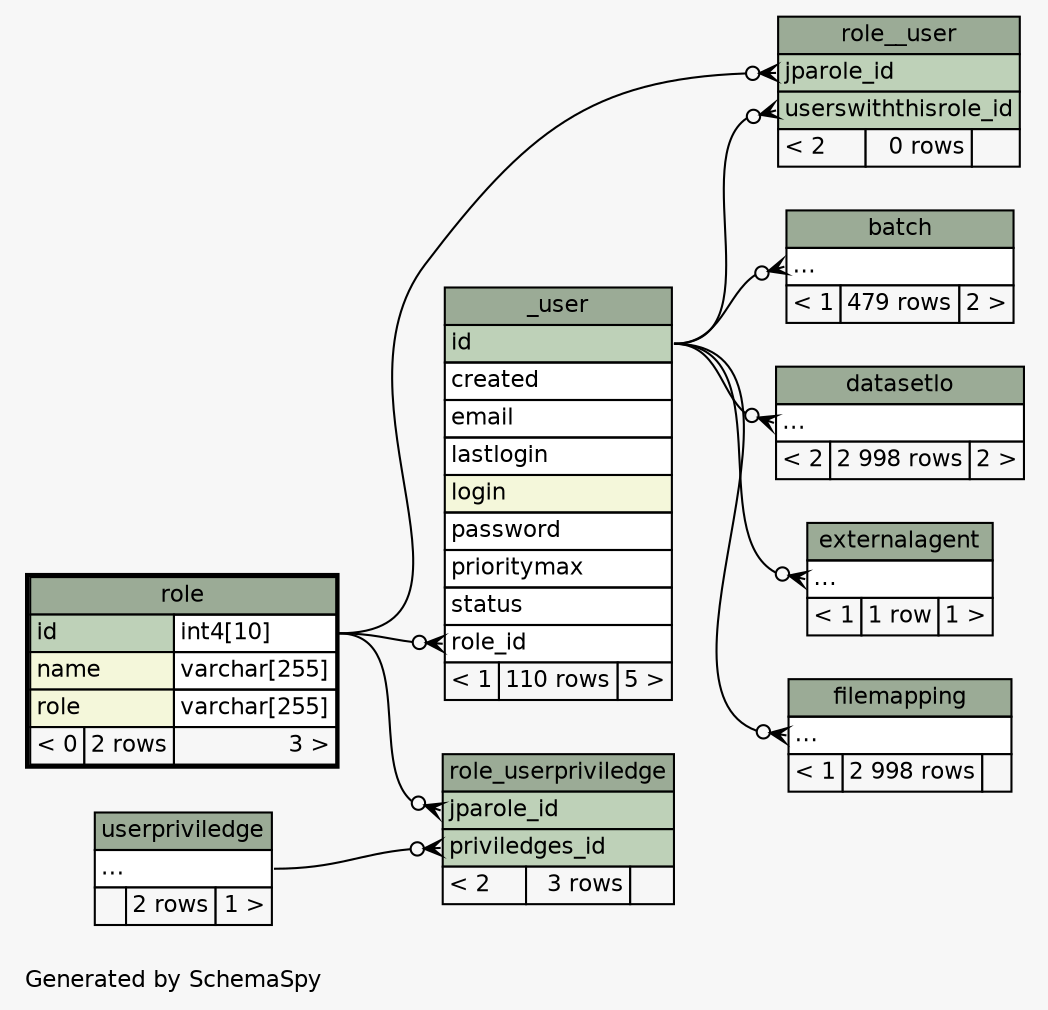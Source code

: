 // dot 2.38.0 on Mac OS X 10.9.4
// SchemaSpy rev 590
digraph "twoDegreesRelationshipsDiagram" {
  graph [
    rankdir="RL"
    bgcolor="#f7f7f7"
    label="\nGenerated by SchemaSpy"
    labeljust="l"
    nodesep="0.18"
    ranksep="0.46"
    fontname="Helvetica"
    fontsize="11"
  ];
  node [
    fontname="Helvetica"
    fontsize="11"
    shape="plaintext"
  ];
  edge [
    arrowsize="0.8"
  ];
  "_user":"role_id":w -> "role":"id.type":e [arrowhead=none dir=back arrowtail=crowodot];
  "batch":"elipses":w -> "_user":"id":e [arrowhead=none dir=back arrowtail=crowodot];
  "datasetlo":"elipses":w -> "_user":"id":e [arrowhead=none dir=back arrowtail=crowodot];
  "externalagent":"elipses":w -> "_user":"id":e [arrowhead=none dir=back arrowtail=crowodot];
  "filemapping":"elipses":w -> "_user":"id":e [arrowhead=none dir=back arrowtail=crowodot];
  "role__user":"jparole_id":w -> "role":"id.type":e [arrowhead=none dir=back arrowtail=crowodot];
  "role__user":"userswiththisrole_id":w -> "_user":"id":e [arrowhead=none dir=back arrowtail=crowodot];
  "role_userpriviledge":"jparole_id":w -> "role":"id.type":e [arrowhead=none dir=back arrowtail=crowodot];
  "role_userpriviledge":"priviledges_id":w -> "userpriviledge":"elipses":e [arrowhead=none dir=back arrowtail=crowodot];
  "_user" [
    label=<
    <TABLE BORDER="0" CELLBORDER="1" CELLSPACING="0" BGCOLOR="#ffffff">
      <TR><TD COLSPAN="3" BGCOLOR="#9bab96" ALIGN="CENTER">_user</TD></TR>
      <TR><TD PORT="id" COLSPAN="3" BGCOLOR="#bed1b8" ALIGN="LEFT">id</TD></TR>
      <TR><TD PORT="created" COLSPAN="3" ALIGN="LEFT">created</TD></TR>
      <TR><TD PORT="email" COLSPAN="3" ALIGN="LEFT">email</TD></TR>
      <TR><TD PORT="lastlogin" COLSPAN="3" ALIGN="LEFT">lastlogin</TD></TR>
      <TR><TD PORT="login" COLSPAN="3" BGCOLOR="#f4f7da" ALIGN="LEFT">login</TD></TR>
      <TR><TD PORT="password" COLSPAN="3" ALIGN="LEFT">password</TD></TR>
      <TR><TD PORT="prioritymax" COLSPAN="3" ALIGN="LEFT">prioritymax</TD></TR>
      <TR><TD PORT="status" COLSPAN="3" ALIGN="LEFT">status</TD></TR>
      <TR><TD PORT="role_id" COLSPAN="3" ALIGN="LEFT">role_id</TD></TR>
      <TR><TD ALIGN="LEFT" BGCOLOR="#f7f7f7">&lt; 1</TD><TD ALIGN="RIGHT" BGCOLOR="#f7f7f7">110 rows</TD><TD ALIGN="RIGHT" BGCOLOR="#f7f7f7">5 &gt;</TD></TR>
    </TABLE>>
    URL="_user.html"
    tooltip="_user"
  ];
  "batch" [
    label=<
    <TABLE BORDER="0" CELLBORDER="1" CELLSPACING="0" BGCOLOR="#ffffff">
      <TR><TD COLSPAN="3" BGCOLOR="#9bab96" ALIGN="CENTER">batch</TD></TR>
      <TR><TD PORT="elipses" COLSPAN="3" ALIGN="LEFT">...</TD></TR>
      <TR><TD ALIGN="LEFT" BGCOLOR="#f7f7f7">&lt; 1</TD><TD ALIGN="RIGHT" BGCOLOR="#f7f7f7">479 rows</TD><TD ALIGN="RIGHT" BGCOLOR="#f7f7f7">2 &gt;</TD></TR>
    </TABLE>>
    URL="batch.html"
    tooltip="batch"
  ];
  "datasetlo" [
    label=<
    <TABLE BORDER="0" CELLBORDER="1" CELLSPACING="0" BGCOLOR="#ffffff">
      <TR><TD COLSPAN="3" BGCOLOR="#9bab96" ALIGN="CENTER">datasetlo</TD></TR>
      <TR><TD PORT="elipses" COLSPAN="3" ALIGN="LEFT">...</TD></TR>
      <TR><TD ALIGN="LEFT" BGCOLOR="#f7f7f7">&lt; 2</TD><TD ALIGN="RIGHT" BGCOLOR="#f7f7f7">2 998 rows</TD><TD ALIGN="RIGHT" BGCOLOR="#f7f7f7">2 &gt;</TD></TR>
    </TABLE>>
    URL="datasetlo.html"
    tooltip="datasetlo"
  ];
  "externalagent" [
    label=<
    <TABLE BORDER="0" CELLBORDER="1" CELLSPACING="0" BGCOLOR="#ffffff">
      <TR><TD COLSPAN="3" BGCOLOR="#9bab96" ALIGN="CENTER">externalagent</TD></TR>
      <TR><TD PORT="elipses" COLSPAN="3" ALIGN="LEFT">...</TD></TR>
      <TR><TD ALIGN="LEFT" BGCOLOR="#f7f7f7">&lt; 1</TD><TD ALIGN="RIGHT" BGCOLOR="#f7f7f7">1 row</TD><TD ALIGN="RIGHT" BGCOLOR="#f7f7f7">1 &gt;</TD></TR>
    </TABLE>>
    URL="externalagent.html"
    tooltip="externalagent"
  ];
  "filemapping" [
    label=<
    <TABLE BORDER="0" CELLBORDER="1" CELLSPACING="0" BGCOLOR="#ffffff">
      <TR><TD COLSPAN="3" BGCOLOR="#9bab96" ALIGN="CENTER">filemapping</TD></TR>
      <TR><TD PORT="elipses" COLSPAN="3" ALIGN="LEFT">...</TD></TR>
      <TR><TD ALIGN="LEFT" BGCOLOR="#f7f7f7">&lt; 1</TD><TD ALIGN="RIGHT" BGCOLOR="#f7f7f7">2 998 rows</TD><TD ALIGN="RIGHT" BGCOLOR="#f7f7f7">  </TD></TR>
    </TABLE>>
    URL="filemapping.html"
    tooltip="filemapping"
  ];
  "role" [
    label=<
    <TABLE BORDER="2" CELLBORDER="1" CELLSPACING="0" BGCOLOR="#ffffff">
      <TR><TD COLSPAN="3" BGCOLOR="#9bab96" ALIGN="CENTER">role</TD></TR>
      <TR><TD PORT="id" COLSPAN="2" BGCOLOR="#bed1b8" ALIGN="LEFT">id</TD><TD PORT="id.type" ALIGN="LEFT">int4[10]</TD></TR>
      <TR><TD PORT="name" COLSPAN="2" BGCOLOR="#f4f7da" ALIGN="LEFT">name</TD><TD PORT="name.type" ALIGN="LEFT">varchar[255]</TD></TR>
      <TR><TD PORT="role" COLSPAN="2" BGCOLOR="#f4f7da" ALIGN="LEFT">role</TD><TD PORT="role.type" ALIGN="LEFT">varchar[255]</TD></TR>
      <TR><TD ALIGN="LEFT" BGCOLOR="#f7f7f7">&lt; 0</TD><TD ALIGN="RIGHT" BGCOLOR="#f7f7f7">2 rows</TD><TD ALIGN="RIGHT" BGCOLOR="#f7f7f7">3 &gt;</TD></TR>
    </TABLE>>
    URL="role.html"
    tooltip="role"
  ];
  "role__user" [
    label=<
    <TABLE BORDER="0" CELLBORDER="1" CELLSPACING="0" BGCOLOR="#ffffff">
      <TR><TD COLSPAN="3" BGCOLOR="#9bab96" ALIGN="CENTER">role__user</TD></TR>
      <TR><TD PORT="jparole_id" COLSPAN="3" BGCOLOR="#bed1b8" ALIGN="LEFT">jparole_id</TD></TR>
      <TR><TD PORT="userswiththisrole_id" COLSPAN="3" BGCOLOR="#bed1b8" ALIGN="LEFT">userswiththisrole_id</TD></TR>
      <TR><TD ALIGN="LEFT" BGCOLOR="#f7f7f7">&lt; 2</TD><TD ALIGN="RIGHT" BGCOLOR="#f7f7f7">0 rows</TD><TD ALIGN="RIGHT" BGCOLOR="#f7f7f7">  </TD></TR>
    </TABLE>>
    URL="role__user.html"
    tooltip="role__user"
  ];
  "role_userpriviledge" [
    label=<
    <TABLE BORDER="0" CELLBORDER="1" CELLSPACING="0" BGCOLOR="#ffffff">
      <TR><TD COLSPAN="3" BGCOLOR="#9bab96" ALIGN="CENTER">role_userpriviledge</TD></TR>
      <TR><TD PORT="jparole_id" COLSPAN="3" BGCOLOR="#bed1b8" ALIGN="LEFT">jparole_id</TD></TR>
      <TR><TD PORT="priviledges_id" COLSPAN="3" BGCOLOR="#bed1b8" ALIGN="LEFT">priviledges_id</TD></TR>
      <TR><TD ALIGN="LEFT" BGCOLOR="#f7f7f7">&lt; 2</TD><TD ALIGN="RIGHT" BGCOLOR="#f7f7f7">3 rows</TD><TD ALIGN="RIGHT" BGCOLOR="#f7f7f7">  </TD></TR>
    </TABLE>>
    URL="role_userpriviledge.html"
    tooltip="role_userpriviledge"
  ];
  "userpriviledge" [
    label=<
    <TABLE BORDER="0" CELLBORDER="1" CELLSPACING="0" BGCOLOR="#ffffff">
      <TR><TD COLSPAN="3" BGCOLOR="#9bab96" ALIGN="CENTER">userpriviledge</TD></TR>
      <TR><TD PORT="elipses" COLSPAN="3" ALIGN="LEFT">...</TD></TR>
      <TR><TD ALIGN="LEFT" BGCOLOR="#f7f7f7">  </TD><TD ALIGN="RIGHT" BGCOLOR="#f7f7f7">2 rows</TD><TD ALIGN="RIGHT" BGCOLOR="#f7f7f7">1 &gt;</TD></TR>
    </TABLE>>
    URL="userpriviledge.html"
    tooltip="userpriviledge"
  ];
}
